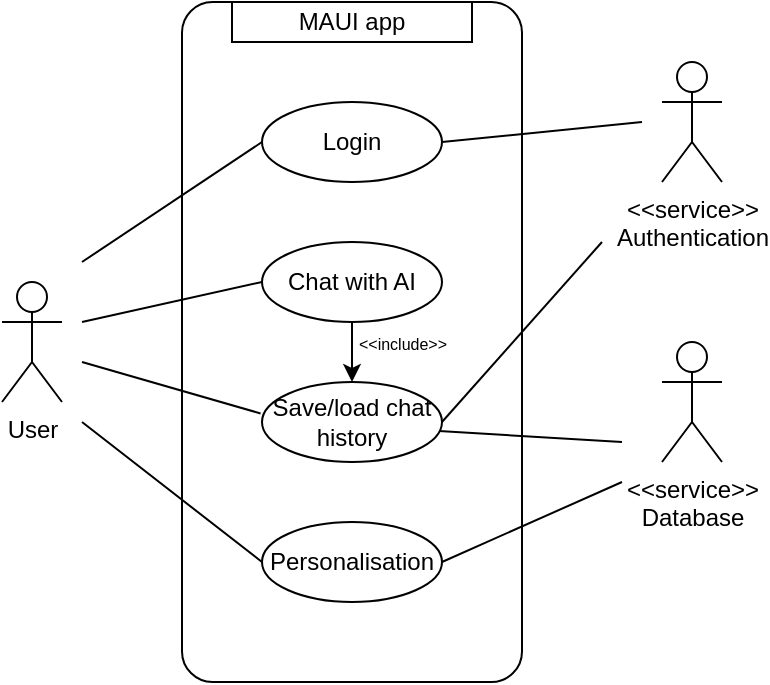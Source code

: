 <mxfile version="26.1.0">
  <diagram id="C5RBs43oDa-KdzZeNtuy" name="Page-1">
    <mxGraphModel dx="634" dy="905" grid="1" gridSize="10" guides="1" tooltips="1" connect="1" arrows="1" fold="1" page="0" pageScale="1" pageWidth="827" pageHeight="1169" math="0" shadow="0">
      <root>
        <mxCell id="WIyWlLk6GJQsqaUBKTNV-0" />
        <mxCell id="WIyWlLk6GJQsqaUBKTNV-1" parent="WIyWlLk6GJQsqaUBKTNV-0" />
        <mxCell id="JsP8j4Zy0_DBMnbCQFbz-1" value="" style="rounded=1;whiteSpace=wrap;html=1;arcSize=9;" vertex="1" parent="WIyWlLk6GJQsqaUBKTNV-1">
          <mxGeometry x="110" y="40" width="170" height="340" as="geometry" />
        </mxCell>
        <mxCell id="JsP8j4Zy0_DBMnbCQFbz-2" value="User" style="shape=umlActor;verticalLabelPosition=bottom;verticalAlign=top;html=1;outlineConnect=0;" vertex="1" parent="WIyWlLk6GJQsqaUBKTNV-1">
          <mxGeometry x="20" y="180" width="30" height="60" as="geometry" />
        </mxCell>
        <mxCell id="JsP8j4Zy0_DBMnbCQFbz-3" value="Login" style="ellipse;whiteSpace=wrap;html=1;" vertex="1" parent="WIyWlLk6GJQsqaUBKTNV-1">
          <mxGeometry x="150" y="90" width="90" height="40" as="geometry" />
        </mxCell>
        <mxCell id="JsP8j4Zy0_DBMnbCQFbz-4" value="" style="endArrow=none;html=1;rounded=0;entryX=0;entryY=0.5;entryDx=0;entryDy=0;" edge="1" parent="WIyWlLk6GJQsqaUBKTNV-1" target="JsP8j4Zy0_DBMnbCQFbz-3">
          <mxGeometry width="50" height="50" relative="1" as="geometry">
            <mxPoint x="60" y="170" as="sourcePoint" />
            <mxPoint x="250" y="290" as="targetPoint" />
          </mxGeometry>
        </mxCell>
        <mxCell id="JsP8j4Zy0_DBMnbCQFbz-5" value="MAUI app" style="rounded=0;whiteSpace=wrap;html=1;" vertex="1" parent="WIyWlLk6GJQsqaUBKTNV-1">
          <mxGeometry x="135" y="40" width="120" height="20" as="geometry" />
        </mxCell>
        <mxCell id="JsP8j4Zy0_DBMnbCQFbz-25" value="&lt;font style=&quot;font-size: 8px;&quot;&gt;&amp;lt;&amp;lt;include&amp;gt;&amp;gt;&lt;/font&gt;" style="edgeStyle=orthogonalEdgeStyle;rounded=0;orthogonalLoop=1;jettySize=auto;html=1;exitX=0.5;exitY=1;exitDx=0;exitDy=0;entryX=0.5;entryY=0;entryDx=0;entryDy=0;" edge="1" parent="WIyWlLk6GJQsqaUBKTNV-1" source="JsP8j4Zy0_DBMnbCQFbz-7" target="JsP8j4Zy0_DBMnbCQFbz-11">
          <mxGeometry x="-0.333" y="25" relative="1" as="geometry">
            <mxPoint as="offset" />
          </mxGeometry>
        </mxCell>
        <mxCell id="JsP8j4Zy0_DBMnbCQFbz-7" value="Chat with AI" style="ellipse;whiteSpace=wrap;html=1;" vertex="1" parent="WIyWlLk6GJQsqaUBKTNV-1">
          <mxGeometry x="150" y="160" width="90" height="40" as="geometry" />
        </mxCell>
        <mxCell id="JsP8j4Zy0_DBMnbCQFbz-10" value="" style="endArrow=none;html=1;rounded=0;entryX=0;entryY=0.5;entryDx=0;entryDy=0;" edge="1" parent="WIyWlLk6GJQsqaUBKTNV-1" target="JsP8j4Zy0_DBMnbCQFbz-7">
          <mxGeometry width="50" height="50" relative="1" as="geometry">
            <mxPoint x="60" y="200" as="sourcePoint" />
            <mxPoint x="250" y="290" as="targetPoint" />
          </mxGeometry>
        </mxCell>
        <mxCell id="JsP8j4Zy0_DBMnbCQFbz-11" value="Save/load chat history" style="ellipse;whiteSpace=wrap;html=1;" vertex="1" parent="WIyWlLk6GJQsqaUBKTNV-1">
          <mxGeometry x="150" y="230" width="90" height="40" as="geometry" />
        </mxCell>
        <mxCell id="JsP8j4Zy0_DBMnbCQFbz-12" value="" style="endArrow=none;html=1;rounded=0;entryX=-0.008;entryY=0.393;entryDx=0;entryDy=0;entryPerimeter=0;" edge="1" parent="WIyWlLk6GJQsqaUBKTNV-1" target="JsP8j4Zy0_DBMnbCQFbz-11">
          <mxGeometry width="50" height="50" relative="1" as="geometry">
            <mxPoint x="60" y="220" as="sourcePoint" />
            <mxPoint x="250" y="290" as="targetPoint" />
          </mxGeometry>
        </mxCell>
        <mxCell id="JsP8j4Zy0_DBMnbCQFbz-13" value="Personalisation" style="ellipse;whiteSpace=wrap;html=1;" vertex="1" parent="WIyWlLk6GJQsqaUBKTNV-1">
          <mxGeometry x="150" y="300" width="90" height="40" as="geometry" />
        </mxCell>
        <mxCell id="JsP8j4Zy0_DBMnbCQFbz-14" value="" style="endArrow=none;html=1;rounded=0;entryX=0;entryY=0.5;entryDx=0;entryDy=0;" edge="1" parent="WIyWlLk6GJQsqaUBKTNV-1" target="JsP8j4Zy0_DBMnbCQFbz-13">
          <mxGeometry width="50" height="50" relative="1" as="geometry">
            <mxPoint x="60" y="250" as="sourcePoint" />
            <mxPoint x="240" y="300" as="targetPoint" />
          </mxGeometry>
        </mxCell>
        <mxCell id="JsP8j4Zy0_DBMnbCQFbz-15" value="&amp;lt;&amp;lt;service&amp;gt;&amp;gt;&lt;div&gt;Authentication&lt;/div&gt;" style="shape=umlActor;verticalLabelPosition=bottom;verticalAlign=top;html=1;outlineConnect=0;" vertex="1" parent="WIyWlLk6GJQsqaUBKTNV-1">
          <mxGeometry x="350" y="70" width="30" height="60" as="geometry" />
        </mxCell>
        <mxCell id="JsP8j4Zy0_DBMnbCQFbz-16" value="" style="endArrow=none;html=1;rounded=0;entryX=1;entryY=0.5;entryDx=0;entryDy=0;" edge="1" parent="WIyWlLk6GJQsqaUBKTNV-1" target="JsP8j4Zy0_DBMnbCQFbz-3">
          <mxGeometry width="50" height="50" relative="1" as="geometry">
            <mxPoint x="340" y="100" as="sourcePoint" />
            <mxPoint x="270" y="200" as="targetPoint" />
          </mxGeometry>
        </mxCell>
        <mxCell id="JsP8j4Zy0_DBMnbCQFbz-17" value="" style="endArrow=none;html=1;rounded=0;entryX=1;entryY=0.5;entryDx=0;entryDy=0;" edge="1" parent="WIyWlLk6GJQsqaUBKTNV-1" target="JsP8j4Zy0_DBMnbCQFbz-11">
          <mxGeometry width="50" height="50" relative="1" as="geometry">
            <mxPoint x="320" y="160" as="sourcePoint" />
            <mxPoint x="250" y="120" as="targetPoint" />
          </mxGeometry>
        </mxCell>
        <mxCell id="JsP8j4Zy0_DBMnbCQFbz-18" value="&amp;lt;&amp;lt;service&amp;gt;&amp;gt;&lt;div&gt;Database&lt;/div&gt;" style="shape=umlActor;verticalLabelPosition=bottom;verticalAlign=top;html=1;outlineConnect=0;" vertex="1" parent="WIyWlLk6GJQsqaUBKTNV-1">
          <mxGeometry x="350" y="210" width="30" height="60" as="geometry" />
        </mxCell>
        <mxCell id="JsP8j4Zy0_DBMnbCQFbz-20" value="" style="endArrow=none;html=1;rounded=0;entryX=0.983;entryY=0.614;entryDx=0;entryDy=0;entryPerimeter=0;" edge="1" parent="WIyWlLk6GJQsqaUBKTNV-1" target="JsP8j4Zy0_DBMnbCQFbz-11">
          <mxGeometry width="50" height="50" relative="1" as="geometry">
            <mxPoint x="330" y="260" as="sourcePoint" />
            <mxPoint x="250" y="260" as="targetPoint" />
          </mxGeometry>
        </mxCell>
        <mxCell id="JsP8j4Zy0_DBMnbCQFbz-21" value="" style="endArrow=none;html=1;rounded=0;entryX=1;entryY=0.5;entryDx=0;entryDy=0;" edge="1" parent="WIyWlLk6GJQsqaUBKTNV-1" target="JsP8j4Zy0_DBMnbCQFbz-13">
          <mxGeometry width="50" height="50" relative="1" as="geometry">
            <mxPoint x="330" y="280" as="sourcePoint" />
            <mxPoint x="248" y="265" as="targetPoint" />
          </mxGeometry>
        </mxCell>
      </root>
    </mxGraphModel>
  </diagram>
</mxfile>
